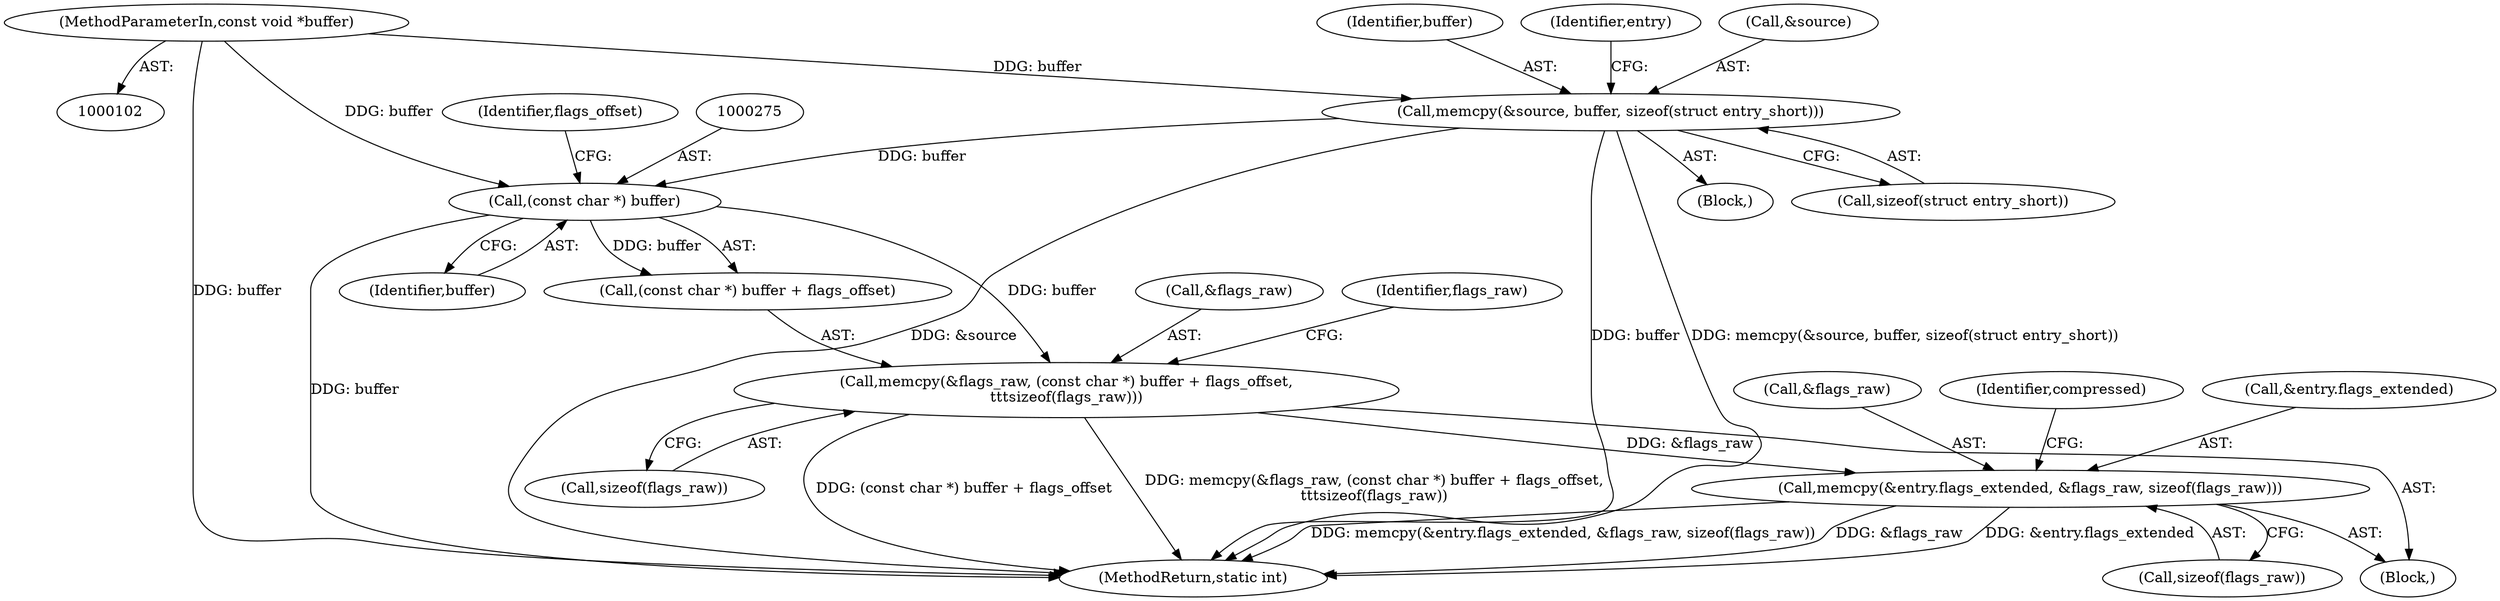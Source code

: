 digraph "0_libgit2_3db1af1f370295ad5355b8f64b865a2a357bcac0@API" {
"1000284" [label="(Call,memcpy(&entry.flags_extended, &flags_raw, sizeof(flags_raw)))"];
"1000270" [label="(Call,memcpy(&flags_raw, (const char *) buffer + flags_offset,\n\t\t\tsizeof(flags_raw)))"];
"1000274" [label="(Call,(const char *) buffer)"];
"1000138" [label="(Call,memcpy(&source, buffer, sizeof(struct entry_short)))"];
"1000106" [label="(MethodParameterIn,const void *buffer)"];
"1000142" [label="(Call,sizeof(struct entry_short))"];
"1000138" [label="(Call,memcpy(&source, buffer, sizeof(struct entry_short)))"];
"1000274" [label="(Call,(const char *) buffer)"];
"1000278" [label="(Call,sizeof(flags_raw))"];
"1000109" [label="(Block,)"];
"1000296" [label="(Identifier,compressed)"];
"1000271" [label="(Call,&flags_raw)"];
"1000139" [label="(Call,&source)"];
"1000270" [label="(Call,memcpy(&flags_raw, (const char *) buffer + flags_offset,\n\t\t\tsizeof(flags_raw)))"];
"1000277" [label="(Identifier,flags_offset)"];
"1000284" [label="(Call,memcpy(&entry.flags_extended, &flags_raw, sizeof(flags_raw)))"];
"1000267" [label="(Block,)"];
"1000285" [label="(Call,&entry.flags_extended)"];
"1000276" [label="(Identifier,buffer)"];
"1000281" [label="(Identifier,flags_raw)"];
"1000289" [label="(Call,&flags_raw)"];
"1000291" [label="(Call,sizeof(flags_raw))"];
"1000141" [label="(Identifier,buffer)"];
"1000106" [label="(MethodParameterIn,const void *buffer)"];
"1000273" [label="(Call,(const char *) buffer + flags_offset)"];
"1000474" [label="(MethodReturn,static int)"];
"1000147" [label="(Identifier,entry)"];
"1000284" -> "1000267"  [label="AST: "];
"1000284" -> "1000291"  [label="CFG: "];
"1000285" -> "1000284"  [label="AST: "];
"1000289" -> "1000284"  [label="AST: "];
"1000291" -> "1000284"  [label="AST: "];
"1000296" -> "1000284"  [label="CFG: "];
"1000284" -> "1000474"  [label="DDG: &entry.flags_extended"];
"1000284" -> "1000474"  [label="DDG: memcpy(&entry.flags_extended, &flags_raw, sizeof(flags_raw))"];
"1000284" -> "1000474"  [label="DDG: &flags_raw"];
"1000270" -> "1000284"  [label="DDG: &flags_raw"];
"1000270" -> "1000267"  [label="AST: "];
"1000270" -> "1000278"  [label="CFG: "];
"1000271" -> "1000270"  [label="AST: "];
"1000273" -> "1000270"  [label="AST: "];
"1000278" -> "1000270"  [label="AST: "];
"1000281" -> "1000270"  [label="CFG: "];
"1000270" -> "1000474"  [label="DDG: (const char *) buffer + flags_offset"];
"1000270" -> "1000474"  [label="DDG: memcpy(&flags_raw, (const char *) buffer + flags_offset,\n\t\t\tsizeof(flags_raw))"];
"1000274" -> "1000270"  [label="DDG: buffer"];
"1000274" -> "1000273"  [label="AST: "];
"1000274" -> "1000276"  [label="CFG: "];
"1000275" -> "1000274"  [label="AST: "];
"1000276" -> "1000274"  [label="AST: "];
"1000277" -> "1000274"  [label="CFG: "];
"1000274" -> "1000474"  [label="DDG: buffer"];
"1000274" -> "1000273"  [label="DDG: buffer"];
"1000138" -> "1000274"  [label="DDG: buffer"];
"1000106" -> "1000274"  [label="DDG: buffer"];
"1000138" -> "1000109"  [label="AST: "];
"1000138" -> "1000142"  [label="CFG: "];
"1000139" -> "1000138"  [label="AST: "];
"1000141" -> "1000138"  [label="AST: "];
"1000142" -> "1000138"  [label="AST: "];
"1000147" -> "1000138"  [label="CFG: "];
"1000138" -> "1000474"  [label="DDG: &source"];
"1000138" -> "1000474"  [label="DDG: buffer"];
"1000138" -> "1000474"  [label="DDG: memcpy(&source, buffer, sizeof(struct entry_short))"];
"1000106" -> "1000138"  [label="DDG: buffer"];
"1000106" -> "1000102"  [label="AST: "];
"1000106" -> "1000474"  [label="DDG: buffer"];
}
